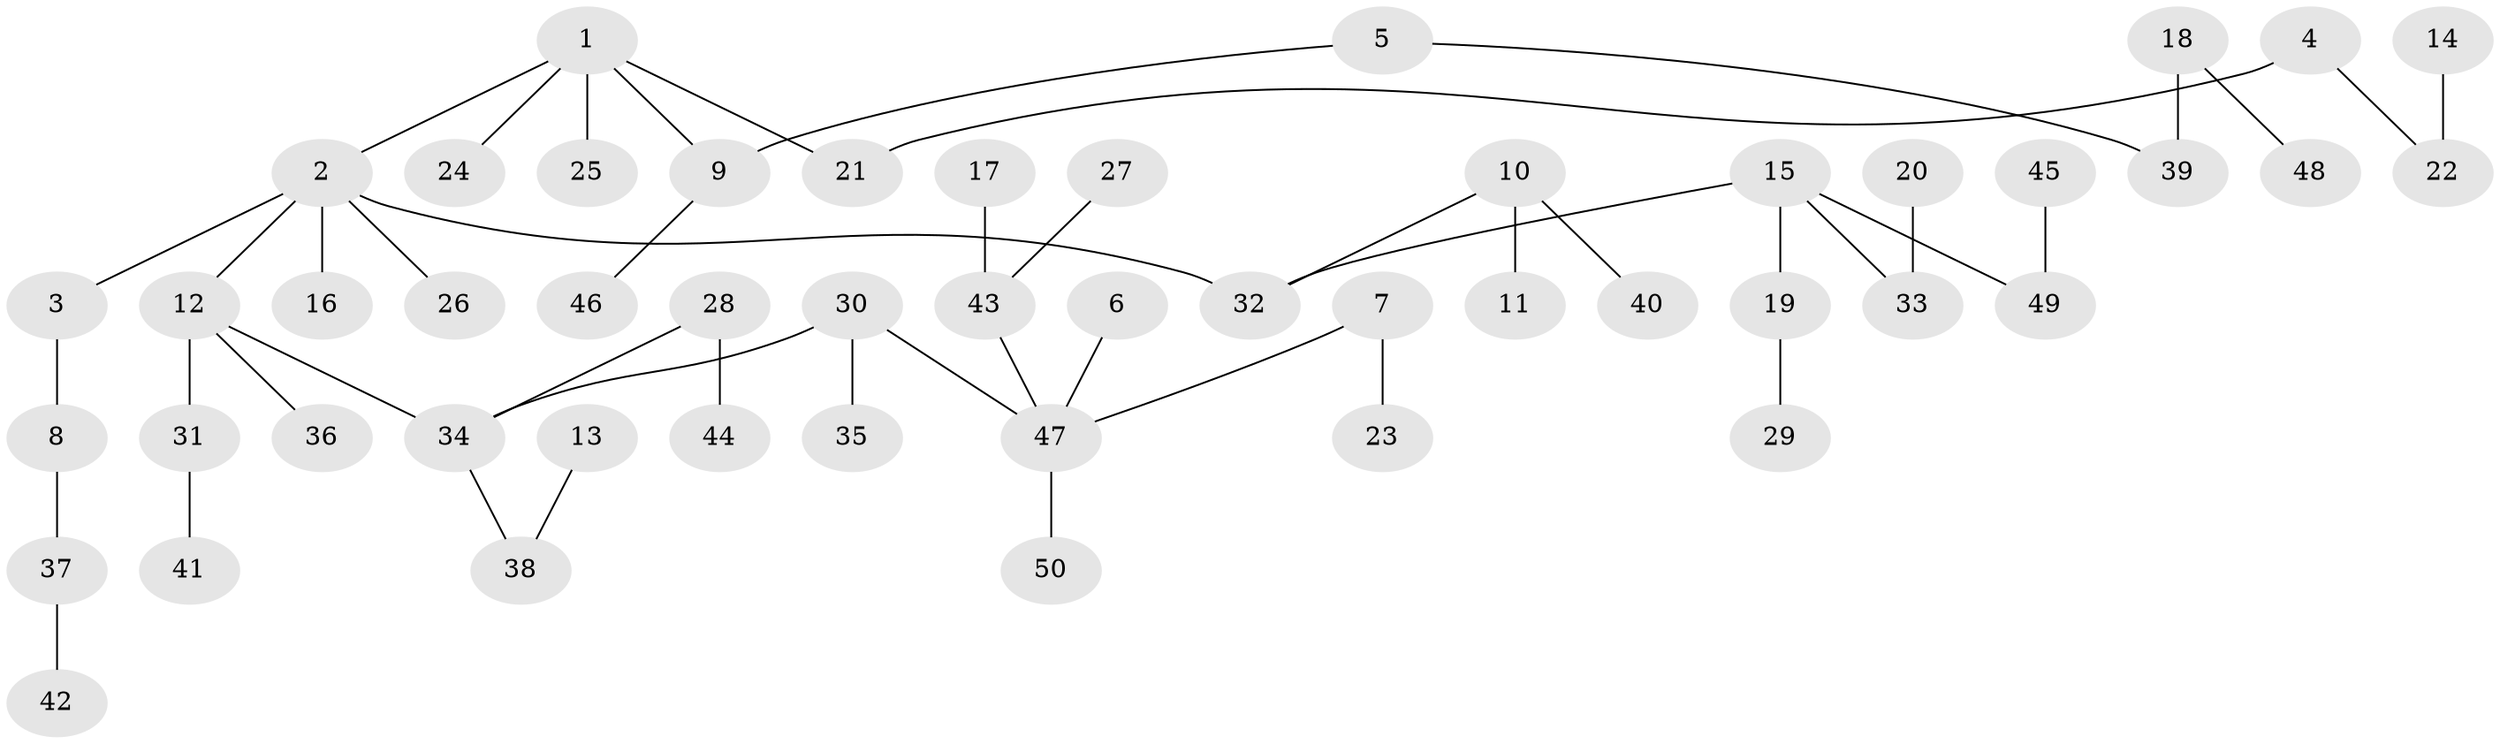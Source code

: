 // original degree distribution, {5: 0.0707070707070707, 3: 0.16161616161616163, 2: 0.2828282828282828, 1: 0.45454545454545453, 4: 0.030303030303030304}
// Generated by graph-tools (version 1.1) at 2025/50/03/09/25 03:50:17]
// undirected, 50 vertices, 49 edges
graph export_dot {
graph [start="1"]
  node [color=gray90,style=filled];
  1;
  2;
  3;
  4;
  5;
  6;
  7;
  8;
  9;
  10;
  11;
  12;
  13;
  14;
  15;
  16;
  17;
  18;
  19;
  20;
  21;
  22;
  23;
  24;
  25;
  26;
  27;
  28;
  29;
  30;
  31;
  32;
  33;
  34;
  35;
  36;
  37;
  38;
  39;
  40;
  41;
  42;
  43;
  44;
  45;
  46;
  47;
  48;
  49;
  50;
  1 -- 2 [weight=1.0];
  1 -- 9 [weight=1.0];
  1 -- 21 [weight=1.0];
  1 -- 24 [weight=1.0];
  1 -- 25 [weight=1.0];
  2 -- 3 [weight=1.0];
  2 -- 12 [weight=1.0];
  2 -- 16 [weight=1.0];
  2 -- 26 [weight=1.0];
  2 -- 32 [weight=1.0];
  3 -- 8 [weight=1.0];
  4 -- 21 [weight=1.0];
  4 -- 22 [weight=1.0];
  5 -- 9 [weight=1.0];
  5 -- 39 [weight=1.0];
  6 -- 47 [weight=1.0];
  7 -- 23 [weight=1.0];
  7 -- 47 [weight=1.0];
  8 -- 37 [weight=1.0];
  9 -- 46 [weight=1.0];
  10 -- 11 [weight=1.0];
  10 -- 32 [weight=1.0];
  10 -- 40 [weight=1.0];
  12 -- 31 [weight=1.0];
  12 -- 34 [weight=1.0];
  12 -- 36 [weight=1.0];
  13 -- 38 [weight=1.0];
  14 -- 22 [weight=1.0];
  15 -- 19 [weight=1.0];
  15 -- 32 [weight=1.0];
  15 -- 33 [weight=1.0];
  15 -- 49 [weight=1.0];
  17 -- 43 [weight=1.0];
  18 -- 39 [weight=1.0];
  18 -- 48 [weight=1.0];
  19 -- 29 [weight=1.0];
  20 -- 33 [weight=1.0];
  27 -- 43 [weight=1.0];
  28 -- 34 [weight=1.0];
  28 -- 44 [weight=1.0];
  30 -- 34 [weight=1.0];
  30 -- 35 [weight=1.0];
  30 -- 47 [weight=1.0];
  31 -- 41 [weight=1.0];
  34 -- 38 [weight=1.0];
  37 -- 42 [weight=1.0];
  43 -- 47 [weight=1.0];
  45 -- 49 [weight=1.0];
  47 -- 50 [weight=1.0];
}
